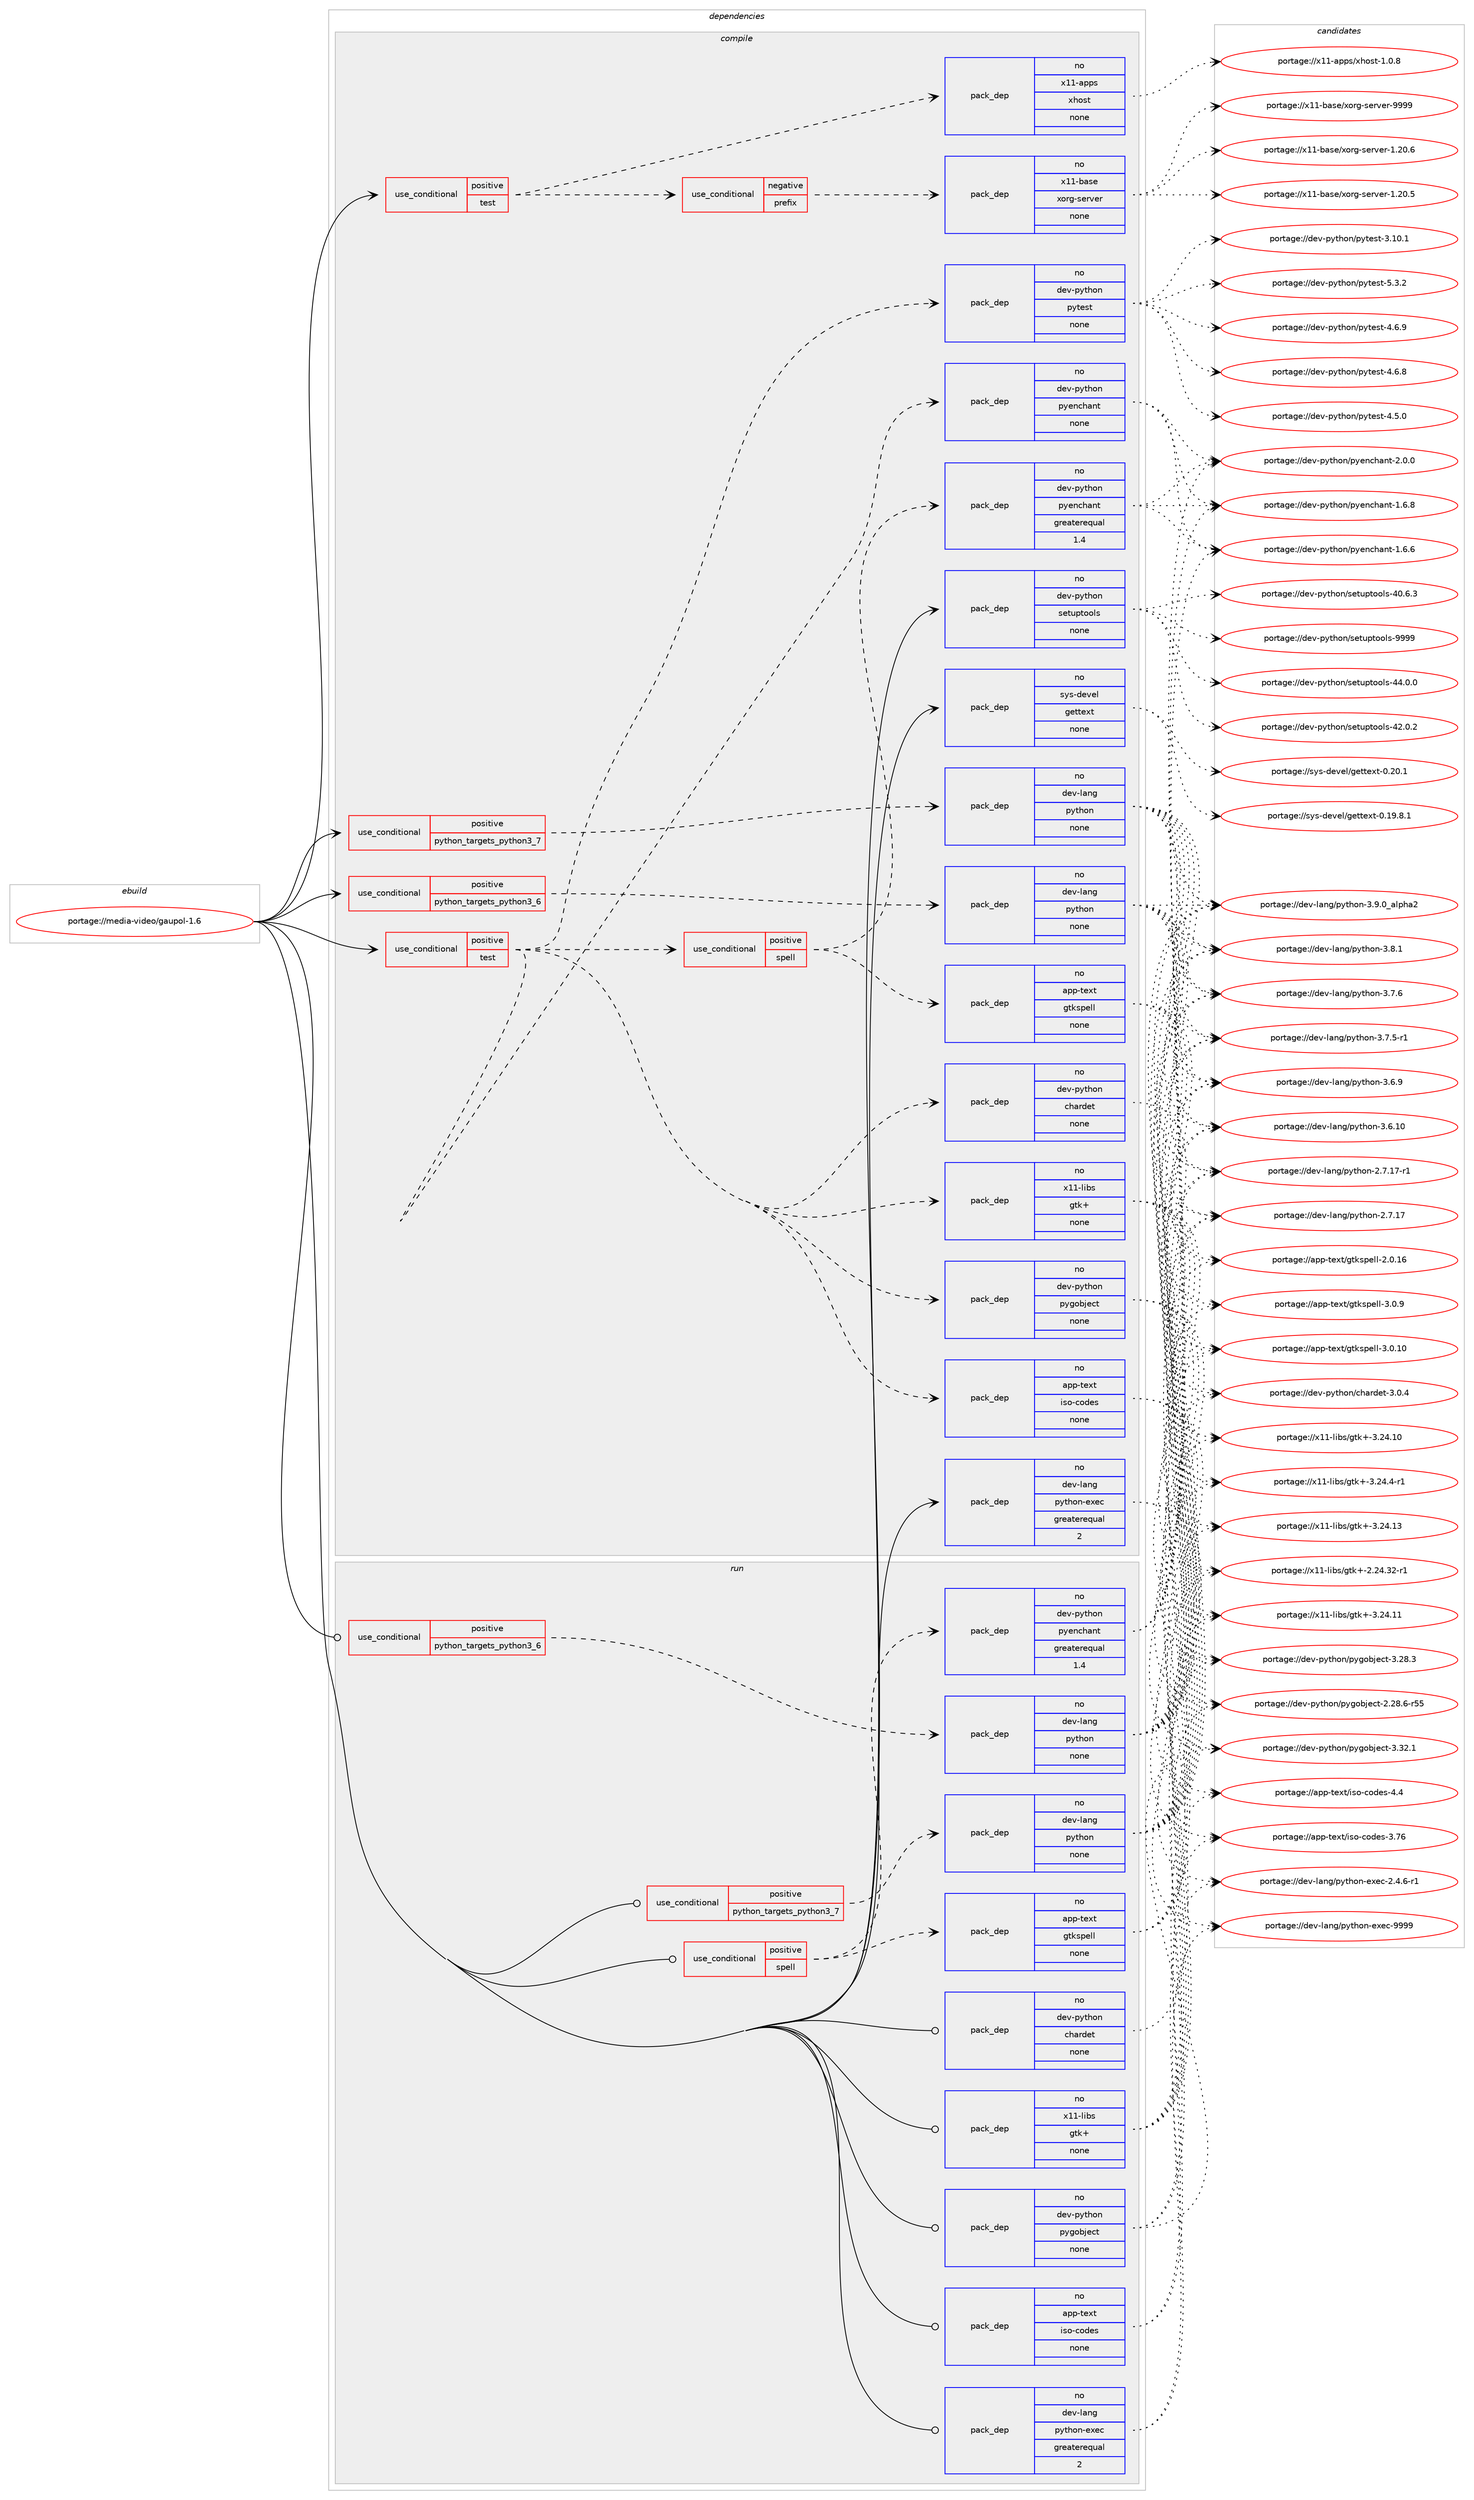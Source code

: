 digraph prolog {

# *************
# Graph options
# *************

newrank=true;
concentrate=true;
compound=true;
graph [rankdir=LR,fontname=Helvetica,fontsize=10,ranksep=1.5];#, ranksep=2.5, nodesep=0.2];
edge  [arrowhead=vee];
node  [fontname=Helvetica,fontsize=10];

# **********
# The ebuild
# **********

subgraph cluster_leftcol {
color=gray;
label=<<i>ebuild</i>>;
id [label="portage://media-video/gaupol-1.6", color=red, width=4, href="../media-video/gaupol-1.6.svg"];
}

# ****************
# The dependencies
# ****************

subgraph cluster_midcol {
color=gray;
label=<<i>dependencies</i>>;
subgraph cluster_compile {
fillcolor="#eeeeee";
style=filled;
label=<<i>compile</i>>;
subgraph cond39677 {
dependency178803 [label=<<TABLE BORDER="0" CELLBORDER="1" CELLSPACING="0" CELLPADDING="4"><TR><TD ROWSPAN="3" CELLPADDING="10">use_conditional</TD></TR><TR><TD>positive</TD></TR><TR><TD>python_targets_python3_6</TD></TR></TABLE>>, shape=none, color=red];
subgraph pack136300 {
dependency178804 [label=<<TABLE BORDER="0" CELLBORDER="1" CELLSPACING="0" CELLPADDING="4" WIDTH="220"><TR><TD ROWSPAN="6" CELLPADDING="30">pack_dep</TD></TR><TR><TD WIDTH="110">no</TD></TR><TR><TD>dev-lang</TD></TR><TR><TD>python</TD></TR><TR><TD>none</TD></TR><TR><TD></TD></TR></TABLE>>, shape=none, color=blue];
}
dependency178803:e -> dependency178804:w [weight=20,style="dashed",arrowhead="vee"];
}
id:e -> dependency178803:w [weight=20,style="solid",arrowhead="vee"];
subgraph cond39678 {
dependency178805 [label=<<TABLE BORDER="0" CELLBORDER="1" CELLSPACING="0" CELLPADDING="4"><TR><TD ROWSPAN="3" CELLPADDING="10">use_conditional</TD></TR><TR><TD>positive</TD></TR><TR><TD>python_targets_python3_7</TD></TR></TABLE>>, shape=none, color=red];
subgraph pack136301 {
dependency178806 [label=<<TABLE BORDER="0" CELLBORDER="1" CELLSPACING="0" CELLPADDING="4" WIDTH="220"><TR><TD ROWSPAN="6" CELLPADDING="30">pack_dep</TD></TR><TR><TD WIDTH="110">no</TD></TR><TR><TD>dev-lang</TD></TR><TR><TD>python</TD></TR><TR><TD>none</TD></TR><TR><TD></TD></TR></TABLE>>, shape=none, color=blue];
}
dependency178805:e -> dependency178806:w [weight=20,style="dashed",arrowhead="vee"];
}
id:e -> dependency178805:w [weight=20,style="solid",arrowhead="vee"];
subgraph cond39679 {
dependency178807 [label=<<TABLE BORDER="0" CELLBORDER="1" CELLSPACING="0" CELLPADDING="4"><TR><TD ROWSPAN="3" CELLPADDING="10">use_conditional</TD></TR><TR><TD>positive</TD></TR><TR><TD>test</TD></TR></TABLE>>, shape=none, color=red];
subgraph cond39680 {
dependency178808 [label=<<TABLE BORDER="0" CELLBORDER="1" CELLSPACING="0" CELLPADDING="4"><TR><TD ROWSPAN="3" CELLPADDING="10">use_conditional</TD></TR><TR><TD>negative</TD></TR><TR><TD>prefix</TD></TR></TABLE>>, shape=none, color=red];
subgraph pack136302 {
dependency178809 [label=<<TABLE BORDER="0" CELLBORDER="1" CELLSPACING="0" CELLPADDING="4" WIDTH="220"><TR><TD ROWSPAN="6" CELLPADDING="30">pack_dep</TD></TR><TR><TD WIDTH="110">no</TD></TR><TR><TD>x11-base</TD></TR><TR><TD>xorg-server</TD></TR><TR><TD>none</TD></TR><TR><TD></TD></TR></TABLE>>, shape=none, color=blue];
}
dependency178808:e -> dependency178809:w [weight=20,style="dashed",arrowhead="vee"];
}
dependency178807:e -> dependency178808:w [weight=20,style="dashed",arrowhead="vee"];
subgraph pack136303 {
dependency178810 [label=<<TABLE BORDER="0" CELLBORDER="1" CELLSPACING="0" CELLPADDING="4" WIDTH="220"><TR><TD ROWSPAN="6" CELLPADDING="30">pack_dep</TD></TR><TR><TD WIDTH="110">no</TD></TR><TR><TD>x11-apps</TD></TR><TR><TD>xhost</TD></TR><TR><TD>none</TD></TR><TR><TD></TD></TR></TABLE>>, shape=none, color=blue];
}
dependency178807:e -> dependency178810:w [weight=20,style="dashed",arrowhead="vee"];
}
id:e -> dependency178807:w [weight=20,style="solid",arrowhead="vee"];
subgraph cond39681 {
dependency178811 [label=<<TABLE BORDER="0" CELLBORDER="1" CELLSPACING="0" CELLPADDING="4"><TR><TD ROWSPAN="3" CELLPADDING="10">use_conditional</TD></TR><TR><TD>positive</TD></TR><TR><TD>test</TD></TR></TABLE>>, shape=none, color=red];
subgraph pack136304 {
dependency178812 [label=<<TABLE BORDER="0" CELLBORDER="1" CELLSPACING="0" CELLPADDING="4" WIDTH="220"><TR><TD ROWSPAN="6" CELLPADDING="30">pack_dep</TD></TR><TR><TD WIDTH="110">no</TD></TR><TR><TD>app-text</TD></TR><TR><TD>iso-codes</TD></TR><TR><TD>none</TD></TR><TR><TD></TD></TR></TABLE>>, shape=none, color=blue];
}
dependency178811:e -> dependency178812:w [weight=20,style="dashed",arrowhead="vee"];
subgraph pack136305 {
dependency178813 [label=<<TABLE BORDER="0" CELLBORDER="1" CELLSPACING="0" CELLPADDING="4" WIDTH="220"><TR><TD ROWSPAN="6" CELLPADDING="30">pack_dep</TD></TR><TR><TD WIDTH="110">no</TD></TR><TR><TD>dev-python</TD></TR><TR><TD>chardet</TD></TR><TR><TD>none</TD></TR><TR><TD></TD></TR></TABLE>>, shape=none, color=blue];
}
dependency178811:e -> dependency178813:w [weight=20,style="dashed",arrowhead="vee"];
subgraph pack136306 {
dependency178814 [label=<<TABLE BORDER="0" CELLBORDER="1" CELLSPACING="0" CELLPADDING="4" WIDTH="220"><TR><TD ROWSPAN="6" CELLPADDING="30">pack_dep</TD></TR><TR><TD WIDTH="110">no</TD></TR><TR><TD>dev-python</TD></TR><TR><TD>pygobject</TD></TR><TR><TD>none</TD></TR><TR><TD></TD></TR></TABLE>>, shape=none, color=blue];
}
dependency178811:e -> dependency178814:w [weight=20,style="dashed",arrowhead="vee"];
subgraph pack136307 {
dependency178815 [label=<<TABLE BORDER="0" CELLBORDER="1" CELLSPACING="0" CELLPADDING="4" WIDTH="220"><TR><TD ROWSPAN="6" CELLPADDING="30">pack_dep</TD></TR><TR><TD WIDTH="110">no</TD></TR><TR><TD>x11-libs</TD></TR><TR><TD>gtk+</TD></TR><TR><TD>none</TD></TR><TR><TD></TD></TR></TABLE>>, shape=none, color=blue];
}
dependency178811:e -> dependency178815:w [weight=20,style="dashed",arrowhead="vee"];
subgraph cond39682 {
dependency178816 [label=<<TABLE BORDER="0" CELLBORDER="1" CELLSPACING="0" CELLPADDING="4"><TR><TD ROWSPAN="3" CELLPADDING="10">use_conditional</TD></TR><TR><TD>positive</TD></TR><TR><TD>spell</TD></TR></TABLE>>, shape=none, color=red];
subgraph pack136308 {
dependency178817 [label=<<TABLE BORDER="0" CELLBORDER="1" CELLSPACING="0" CELLPADDING="4" WIDTH="220"><TR><TD ROWSPAN="6" CELLPADDING="30">pack_dep</TD></TR><TR><TD WIDTH="110">no</TD></TR><TR><TD>app-text</TD></TR><TR><TD>gtkspell</TD></TR><TR><TD>none</TD></TR><TR><TD></TD></TR></TABLE>>, shape=none, color=blue];
}
dependency178816:e -> dependency178817:w [weight=20,style="dashed",arrowhead="vee"];
subgraph pack136309 {
dependency178818 [label=<<TABLE BORDER="0" CELLBORDER="1" CELLSPACING="0" CELLPADDING="4" WIDTH="220"><TR><TD ROWSPAN="6" CELLPADDING="30">pack_dep</TD></TR><TR><TD WIDTH="110">no</TD></TR><TR><TD>dev-python</TD></TR><TR><TD>pyenchant</TD></TR><TR><TD>greaterequal</TD></TR><TR><TD>1.4</TD></TR></TABLE>>, shape=none, color=blue];
}
dependency178816:e -> dependency178818:w [weight=20,style="dashed",arrowhead="vee"];
}
dependency178811:e -> dependency178816:w [weight=20,style="dashed",arrowhead="vee"];
subgraph pack136310 {
dependency178819 [label=<<TABLE BORDER="0" CELLBORDER="1" CELLSPACING="0" CELLPADDING="4" WIDTH="220"><TR><TD ROWSPAN="6" CELLPADDING="30">pack_dep</TD></TR><TR><TD WIDTH="110">no</TD></TR><TR><TD>dev-python</TD></TR><TR><TD>pyenchant</TD></TR><TR><TD>none</TD></TR><TR><TD></TD></TR></TABLE>>, shape=none, color=blue];
}
dependency178811:e -> dependency178819:w [weight=20,style="dashed",arrowhead="vee"];
subgraph pack136311 {
dependency178820 [label=<<TABLE BORDER="0" CELLBORDER="1" CELLSPACING="0" CELLPADDING="4" WIDTH="220"><TR><TD ROWSPAN="6" CELLPADDING="30">pack_dep</TD></TR><TR><TD WIDTH="110">no</TD></TR><TR><TD>dev-python</TD></TR><TR><TD>pytest</TD></TR><TR><TD>none</TD></TR><TR><TD></TD></TR></TABLE>>, shape=none, color=blue];
}
dependency178811:e -> dependency178820:w [weight=20,style="dashed",arrowhead="vee"];
}
id:e -> dependency178811:w [weight=20,style="solid",arrowhead="vee"];
subgraph pack136312 {
dependency178821 [label=<<TABLE BORDER="0" CELLBORDER="1" CELLSPACING="0" CELLPADDING="4" WIDTH="220"><TR><TD ROWSPAN="6" CELLPADDING="30">pack_dep</TD></TR><TR><TD WIDTH="110">no</TD></TR><TR><TD>dev-lang</TD></TR><TR><TD>python-exec</TD></TR><TR><TD>greaterequal</TD></TR><TR><TD>2</TD></TR></TABLE>>, shape=none, color=blue];
}
id:e -> dependency178821:w [weight=20,style="solid",arrowhead="vee"];
subgraph pack136313 {
dependency178822 [label=<<TABLE BORDER="0" CELLBORDER="1" CELLSPACING="0" CELLPADDING="4" WIDTH="220"><TR><TD ROWSPAN="6" CELLPADDING="30">pack_dep</TD></TR><TR><TD WIDTH="110">no</TD></TR><TR><TD>dev-python</TD></TR><TR><TD>setuptools</TD></TR><TR><TD>none</TD></TR><TR><TD></TD></TR></TABLE>>, shape=none, color=blue];
}
id:e -> dependency178822:w [weight=20,style="solid",arrowhead="vee"];
subgraph pack136314 {
dependency178823 [label=<<TABLE BORDER="0" CELLBORDER="1" CELLSPACING="0" CELLPADDING="4" WIDTH="220"><TR><TD ROWSPAN="6" CELLPADDING="30">pack_dep</TD></TR><TR><TD WIDTH="110">no</TD></TR><TR><TD>sys-devel</TD></TR><TR><TD>gettext</TD></TR><TR><TD>none</TD></TR><TR><TD></TD></TR></TABLE>>, shape=none, color=blue];
}
id:e -> dependency178823:w [weight=20,style="solid",arrowhead="vee"];
}
subgraph cluster_compileandrun {
fillcolor="#eeeeee";
style=filled;
label=<<i>compile and run</i>>;
}
subgraph cluster_run {
fillcolor="#eeeeee";
style=filled;
label=<<i>run</i>>;
subgraph cond39683 {
dependency178824 [label=<<TABLE BORDER="0" CELLBORDER="1" CELLSPACING="0" CELLPADDING="4"><TR><TD ROWSPAN="3" CELLPADDING="10">use_conditional</TD></TR><TR><TD>positive</TD></TR><TR><TD>python_targets_python3_6</TD></TR></TABLE>>, shape=none, color=red];
subgraph pack136315 {
dependency178825 [label=<<TABLE BORDER="0" CELLBORDER="1" CELLSPACING="0" CELLPADDING="4" WIDTH="220"><TR><TD ROWSPAN="6" CELLPADDING="30">pack_dep</TD></TR><TR><TD WIDTH="110">no</TD></TR><TR><TD>dev-lang</TD></TR><TR><TD>python</TD></TR><TR><TD>none</TD></TR><TR><TD></TD></TR></TABLE>>, shape=none, color=blue];
}
dependency178824:e -> dependency178825:w [weight=20,style="dashed",arrowhead="vee"];
}
id:e -> dependency178824:w [weight=20,style="solid",arrowhead="odot"];
subgraph cond39684 {
dependency178826 [label=<<TABLE BORDER="0" CELLBORDER="1" CELLSPACING="0" CELLPADDING="4"><TR><TD ROWSPAN="3" CELLPADDING="10">use_conditional</TD></TR><TR><TD>positive</TD></TR><TR><TD>python_targets_python3_7</TD></TR></TABLE>>, shape=none, color=red];
subgraph pack136316 {
dependency178827 [label=<<TABLE BORDER="0" CELLBORDER="1" CELLSPACING="0" CELLPADDING="4" WIDTH="220"><TR><TD ROWSPAN="6" CELLPADDING="30">pack_dep</TD></TR><TR><TD WIDTH="110">no</TD></TR><TR><TD>dev-lang</TD></TR><TR><TD>python</TD></TR><TR><TD>none</TD></TR><TR><TD></TD></TR></TABLE>>, shape=none, color=blue];
}
dependency178826:e -> dependency178827:w [weight=20,style="dashed",arrowhead="vee"];
}
id:e -> dependency178826:w [weight=20,style="solid",arrowhead="odot"];
subgraph cond39685 {
dependency178828 [label=<<TABLE BORDER="0" CELLBORDER="1" CELLSPACING="0" CELLPADDING="4"><TR><TD ROWSPAN="3" CELLPADDING="10">use_conditional</TD></TR><TR><TD>positive</TD></TR><TR><TD>spell</TD></TR></TABLE>>, shape=none, color=red];
subgraph pack136317 {
dependency178829 [label=<<TABLE BORDER="0" CELLBORDER="1" CELLSPACING="0" CELLPADDING="4" WIDTH="220"><TR><TD ROWSPAN="6" CELLPADDING="30">pack_dep</TD></TR><TR><TD WIDTH="110">no</TD></TR><TR><TD>app-text</TD></TR><TR><TD>gtkspell</TD></TR><TR><TD>none</TD></TR><TR><TD></TD></TR></TABLE>>, shape=none, color=blue];
}
dependency178828:e -> dependency178829:w [weight=20,style="dashed",arrowhead="vee"];
subgraph pack136318 {
dependency178830 [label=<<TABLE BORDER="0" CELLBORDER="1" CELLSPACING="0" CELLPADDING="4" WIDTH="220"><TR><TD ROWSPAN="6" CELLPADDING="30">pack_dep</TD></TR><TR><TD WIDTH="110">no</TD></TR><TR><TD>dev-python</TD></TR><TR><TD>pyenchant</TD></TR><TR><TD>greaterequal</TD></TR><TR><TD>1.4</TD></TR></TABLE>>, shape=none, color=blue];
}
dependency178828:e -> dependency178830:w [weight=20,style="dashed",arrowhead="vee"];
}
id:e -> dependency178828:w [weight=20,style="solid",arrowhead="odot"];
subgraph pack136319 {
dependency178831 [label=<<TABLE BORDER="0" CELLBORDER="1" CELLSPACING="0" CELLPADDING="4" WIDTH="220"><TR><TD ROWSPAN="6" CELLPADDING="30">pack_dep</TD></TR><TR><TD WIDTH="110">no</TD></TR><TR><TD>app-text</TD></TR><TR><TD>iso-codes</TD></TR><TR><TD>none</TD></TR><TR><TD></TD></TR></TABLE>>, shape=none, color=blue];
}
id:e -> dependency178831:w [weight=20,style="solid",arrowhead="odot"];
subgraph pack136320 {
dependency178832 [label=<<TABLE BORDER="0" CELLBORDER="1" CELLSPACING="0" CELLPADDING="4" WIDTH="220"><TR><TD ROWSPAN="6" CELLPADDING="30">pack_dep</TD></TR><TR><TD WIDTH="110">no</TD></TR><TR><TD>dev-lang</TD></TR><TR><TD>python-exec</TD></TR><TR><TD>greaterequal</TD></TR><TR><TD>2</TD></TR></TABLE>>, shape=none, color=blue];
}
id:e -> dependency178832:w [weight=20,style="solid",arrowhead="odot"];
subgraph pack136321 {
dependency178833 [label=<<TABLE BORDER="0" CELLBORDER="1" CELLSPACING="0" CELLPADDING="4" WIDTH="220"><TR><TD ROWSPAN="6" CELLPADDING="30">pack_dep</TD></TR><TR><TD WIDTH="110">no</TD></TR><TR><TD>dev-python</TD></TR><TR><TD>chardet</TD></TR><TR><TD>none</TD></TR><TR><TD></TD></TR></TABLE>>, shape=none, color=blue];
}
id:e -> dependency178833:w [weight=20,style="solid",arrowhead="odot"];
subgraph pack136322 {
dependency178834 [label=<<TABLE BORDER="0" CELLBORDER="1" CELLSPACING="0" CELLPADDING="4" WIDTH="220"><TR><TD ROWSPAN="6" CELLPADDING="30">pack_dep</TD></TR><TR><TD WIDTH="110">no</TD></TR><TR><TD>dev-python</TD></TR><TR><TD>pygobject</TD></TR><TR><TD>none</TD></TR><TR><TD></TD></TR></TABLE>>, shape=none, color=blue];
}
id:e -> dependency178834:w [weight=20,style="solid",arrowhead="odot"];
subgraph pack136323 {
dependency178835 [label=<<TABLE BORDER="0" CELLBORDER="1" CELLSPACING="0" CELLPADDING="4" WIDTH="220"><TR><TD ROWSPAN="6" CELLPADDING="30">pack_dep</TD></TR><TR><TD WIDTH="110">no</TD></TR><TR><TD>x11-libs</TD></TR><TR><TD>gtk+</TD></TR><TR><TD>none</TD></TR><TR><TD></TD></TR></TABLE>>, shape=none, color=blue];
}
id:e -> dependency178835:w [weight=20,style="solid",arrowhead="odot"];
}
}

# **************
# The candidates
# **************

subgraph cluster_choices {
rank=same;
color=gray;
label=<<i>candidates</i>>;

subgraph choice136300 {
color=black;
nodesep=1;
choice10010111845108971101034711212111610411111045514657464895971081121049750 [label="portage://dev-lang/python-3.9.0_alpha2", color=red, width=4,href="../dev-lang/python-3.9.0_alpha2.svg"];
choice100101118451089711010347112121116104111110455146564649 [label="portage://dev-lang/python-3.8.1", color=red, width=4,href="../dev-lang/python-3.8.1.svg"];
choice100101118451089711010347112121116104111110455146554654 [label="portage://dev-lang/python-3.7.6", color=red, width=4,href="../dev-lang/python-3.7.6.svg"];
choice1001011184510897110103471121211161041111104551465546534511449 [label="portage://dev-lang/python-3.7.5-r1", color=red, width=4,href="../dev-lang/python-3.7.5-r1.svg"];
choice100101118451089711010347112121116104111110455146544657 [label="portage://dev-lang/python-3.6.9", color=red, width=4,href="../dev-lang/python-3.6.9.svg"];
choice10010111845108971101034711212111610411111045514654464948 [label="portage://dev-lang/python-3.6.10", color=red, width=4,href="../dev-lang/python-3.6.10.svg"];
choice100101118451089711010347112121116104111110455046554649554511449 [label="portage://dev-lang/python-2.7.17-r1", color=red, width=4,href="../dev-lang/python-2.7.17-r1.svg"];
choice10010111845108971101034711212111610411111045504655464955 [label="portage://dev-lang/python-2.7.17", color=red, width=4,href="../dev-lang/python-2.7.17.svg"];
dependency178804:e -> choice10010111845108971101034711212111610411111045514657464895971081121049750:w [style=dotted,weight="100"];
dependency178804:e -> choice100101118451089711010347112121116104111110455146564649:w [style=dotted,weight="100"];
dependency178804:e -> choice100101118451089711010347112121116104111110455146554654:w [style=dotted,weight="100"];
dependency178804:e -> choice1001011184510897110103471121211161041111104551465546534511449:w [style=dotted,weight="100"];
dependency178804:e -> choice100101118451089711010347112121116104111110455146544657:w [style=dotted,weight="100"];
dependency178804:e -> choice10010111845108971101034711212111610411111045514654464948:w [style=dotted,weight="100"];
dependency178804:e -> choice100101118451089711010347112121116104111110455046554649554511449:w [style=dotted,weight="100"];
dependency178804:e -> choice10010111845108971101034711212111610411111045504655464955:w [style=dotted,weight="100"];
}
subgraph choice136301 {
color=black;
nodesep=1;
choice10010111845108971101034711212111610411111045514657464895971081121049750 [label="portage://dev-lang/python-3.9.0_alpha2", color=red, width=4,href="../dev-lang/python-3.9.0_alpha2.svg"];
choice100101118451089711010347112121116104111110455146564649 [label="portage://dev-lang/python-3.8.1", color=red, width=4,href="../dev-lang/python-3.8.1.svg"];
choice100101118451089711010347112121116104111110455146554654 [label="portage://dev-lang/python-3.7.6", color=red, width=4,href="../dev-lang/python-3.7.6.svg"];
choice1001011184510897110103471121211161041111104551465546534511449 [label="portage://dev-lang/python-3.7.5-r1", color=red, width=4,href="../dev-lang/python-3.7.5-r1.svg"];
choice100101118451089711010347112121116104111110455146544657 [label="portage://dev-lang/python-3.6.9", color=red, width=4,href="../dev-lang/python-3.6.9.svg"];
choice10010111845108971101034711212111610411111045514654464948 [label="portage://dev-lang/python-3.6.10", color=red, width=4,href="../dev-lang/python-3.6.10.svg"];
choice100101118451089711010347112121116104111110455046554649554511449 [label="portage://dev-lang/python-2.7.17-r1", color=red, width=4,href="../dev-lang/python-2.7.17-r1.svg"];
choice10010111845108971101034711212111610411111045504655464955 [label="portage://dev-lang/python-2.7.17", color=red, width=4,href="../dev-lang/python-2.7.17.svg"];
dependency178806:e -> choice10010111845108971101034711212111610411111045514657464895971081121049750:w [style=dotted,weight="100"];
dependency178806:e -> choice100101118451089711010347112121116104111110455146564649:w [style=dotted,weight="100"];
dependency178806:e -> choice100101118451089711010347112121116104111110455146554654:w [style=dotted,weight="100"];
dependency178806:e -> choice1001011184510897110103471121211161041111104551465546534511449:w [style=dotted,weight="100"];
dependency178806:e -> choice100101118451089711010347112121116104111110455146544657:w [style=dotted,weight="100"];
dependency178806:e -> choice10010111845108971101034711212111610411111045514654464948:w [style=dotted,weight="100"];
dependency178806:e -> choice100101118451089711010347112121116104111110455046554649554511449:w [style=dotted,weight="100"];
dependency178806:e -> choice10010111845108971101034711212111610411111045504655464955:w [style=dotted,weight="100"];
}
subgraph choice136302 {
color=black;
nodesep=1;
choice120494945989711510147120111114103451151011141181011144557575757 [label="portage://x11-base/xorg-server-9999", color=red, width=4,href="../x11-base/xorg-server-9999.svg"];
choice1204949459897115101471201111141034511510111411810111445494650484654 [label="portage://x11-base/xorg-server-1.20.6", color=red, width=4,href="../x11-base/xorg-server-1.20.6.svg"];
choice1204949459897115101471201111141034511510111411810111445494650484653 [label="portage://x11-base/xorg-server-1.20.5", color=red, width=4,href="../x11-base/xorg-server-1.20.5.svg"];
dependency178809:e -> choice120494945989711510147120111114103451151011141181011144557575757:w [style=dotted,weight="100"];
dependency178809:e -> choice1204949459897115101471201111141034511510111411810111445494650484654:w [style=dotted,weight="100"];
dependency178809:e -> choice1204949459897115101471201111141034511510111411810111445494650484653:w [style=dotted,weight="100"];
}
subgraph choice136303 {
color=black;
nodesep=1;
choice1204949459711211211547120104111115116454946484656 [label="portage://x11-apps/xhost-1.0.8", color=red, width=4,href="../x11-apps/xhost-1.0.8.svg"];
dependency178810:e -> choice1204949459711211211547120104111115116454946484656:w [style=dotted,weight="100"];
}
subgraph choice136304 {
color=black;
nodesep=1;
choice971121124511610112011647105115111459911110010111545524652 [label="portage://app-text/iso-codes-4.4", color=red, width=4,href="../app-text/iso-codes-4.4.svg"];
choice97112112451161011201164710511511145991111001011154551465554 [label="portage://app-text/iso-codes-3.76", color=red, width=4,href="../app-text/iso-codes-3.76.svg"];
dependency178812:e -> choice971121124511610112011647105115111459911110010111545524652:w [style=dotted,weight="100"];
dependency178812:e -> choice97112112451161011201164710511511145991111001011154551465554:w [style=dotted,weight="100"];
}
subgraph choice136305 {
color=black;
nodesep=1;
choice10010111845112121116104111110479910497114100101116455146484652 [label="portage://dev-python/chardet-3.0.4", color=red, width=4,href="../dev-python/chardet-3.0.4.svg"];
dependency178813:e -> choice10010111845112121116104111110479910497114100101116455146484652:w [style=dotted,weight="100"];
}
subgraph choice136306 {
color=black;
nodesep=1;
choice1001011184511212111610411111047112121103111981061019911645514651504649 [label="portage://dev-python/pygobject-3.32.1", color=red, width=4,href="../dev-python/pygobject-3.32.1.svg"];
choice1001011184511212111610411111047112121103111981061019911645514650564651 [label="portage://dev-python/pygobject-3.28.3", color=red, width=4,href="../dev-python/pygobject-3.28.3.svg"];
choice1001011184511212111610411111047112121103111981061019911645504650564654451145353 [label="portage://dev-python/pygobject-2.28.6-r55", color=red, width=4,href="../dev-python/pygobject-2.28.6-r55.svg"];
dependency178814:e -> choice1001011184511212111610411111047112121103111981061019911645514651504649:w [style=dotted,weight="100"];
dependency178814:e -> choice1001011184511212111610411111047112121103111981061019911645514650564651:w [style=dotted,weight="100"];
dependency178814:e -> choice1001011184511212111610411111047112121103111981061019911645504650564654451145353:w [style=dotted,weight="100"];
}
subgraph choice136307 {
color=black;
nodesep=1;
choice120494945108105981154710311610743455146505246524511449 [label="portage://x11-libs/gtk+-3.24.4-r1", color=red, width=4,href="../x11-libs/gtk+-3.24.4-r1.svg"];
choice1204949451081059811547103116107434551465052464951 [label="portage://x11-libs/gtk+-3.24.13", color=red, width=4,href="../x11-libs/gtk+-3.24.13.svg"];
choice1204949451081059811547103116107434551465052464949 [label="portage://x11-libs/gtk+-3.24.11", color=red, width=4,href="../x11-libs/gtk+-3.24.11.svg"];
choice1204949451081059811547103116107434551465052464948 [label="portage://x11-libs/gtk+-3.24.10", color=red, width=4,href="../x11-libs/gtk+-3.24.10.svg"];
choice12049494510810598115471031161074345504650524651504511449 [label="portage://x11-libs/gtk+-2.24.32-r1", color=red, width=4,href="../x11-libs/gtk+-2.24.32-r1.svg"];
dependency178815:e -> choice120494945108105981154710311610743455146505246524511449:w [style=dotted,weight="100"];
dependency178815:e -> choice1204949451081059811547103116107434551465052464951:w [style=dotted,weight="100"];
dependency178815:e -> choice1204949451081059811547103116107434551465052464949:w [style=dotted,weight="100"];
dependency178815:e -> choice1204949451081059811547103116107434551465052464948:w [style=dotted,weight="100"];
dependency178815:e -> choice12049494510810598115471031161074345504650524651504511449:w [style=dotted,weight="100"];
}
subgraph choice136308 {
color=black;
nodesep=1;
choice971121124511610112011647103116107115112101108108455146484657 [label="portage://app-text/gtkspell-3.0.9", color=red, width=4,href="../app-text/gtkspell-3.0.9.svg"];
choice97112112451161011201164710311610711511210110810845514648464948 [label="portage://app-text/gtkspell-3.0.10", color=red, width=4,href="../app-text/gtkspell-3.0.10.svg"];
choice97112112451161011201164710311610711511210110810845504648464954 [label="portage://app-text/gtkspell-2.0.16", color=red, width=4,href="../app-text/gtkspell-2.0.16.svg"];
dependency178817:e -> choice971121124511610112011647103116107115112101108108455146484657:w [style=dotted,weight="100"];
dependency178817:e -> choice97112112451161011201164710311610711511210110810845514648464948:w [style=dotted,weight="100"];
dependency178817:e -> choice97112112451161011201164710311610711511210110810845504648464954:w [style=dotted,weight="100"];
}
subgraph choice136309 {
color=black;
nodesep=1;
choice10010111845112121116104111110471121211011109910497110116455046484648 [label="portage://dev-python/pyenchant-2.0.0", color=red, width=4,href="../dev-python/pyenchant-2.0.0.svg"];
choice10010111845112121116104111110471121211011109910497110116454946544656 [label="portage://dev-python/pyenchant-1.6.8", color=red, width=4,href="../dev-python/pyenchant-1.6.8.svg"];
choice10010111845112121116104111110471121211011109910497110116454946544654 [label="portage://dev-python/pyenchant-1.6.6", color=red, width=4,href="../dev-python/pyenchant-1.6.6.svg"];
dependency178818:e -> choice10010111845112121116104111110471121211011109910497110116455046484648:w [style=dotted,weight="100"];
dependency178818:e -> choice10010111845112121116104111110471121211011109910497110116454946544656:w [style=dotted,weight="100"];
dependency178818:e -> choice10010111845112121116104111110471121211011109910497110116454946544654:w [style=dotted,weight="100"];
}
subgraph choice136310 {
color=black;
nodesep=1;
choice10010111845112121116104111110471121211011109910497110116455046484648 [label="portage://dev-python/pyenchant-2.0.0", color=red, width=4,href="../dev-python/pyenchant-2.0.0.svg"];
choice10010111845112121116104111110471121211011109910497110116454946544656 [label="portage://dev-python/pyenchant-1.6.8", color=red, width=4,href="../dev-python/pyenchant-1.6.8.svg"];
choice10010111845112121116104111110471121211011109910497110116454946544654 [label="portage://dev-python/pyenchant-1.6.6", color=red, width=4,href="../dev-python/pyenchant-1.6.6.svg"];
dependency178819:e -> choice10010111845112121116104111110471121211011109910497110116455046484648:w [style=dotted,weight="100"];
dependency178819:e -> choice10010111845112121116104111110471121211011109910497110116454946544656:w [style=dotted,weight="100"];
dependency178819:e -> choice10010111845112121116104111110471121211011109910497110116454946544654:w [style=dotted,weight="100"];
}
subgraph choice136311 {
color=black;
nodesep=1;
choice1001011184511212111610411111047112121116101115116455346514650 [label="portage://dev-python/pytest-5.3.2", color=red, width=4,href="../dev-python/pytest-5.3.2.svg"];
choice1001011184511212111610411111047112121116101115116455246544657 [label="portage://dev-python/pytest-4.6.9", color=red, width=4,href="../dev-python/pytest-4.6.9.svg"];
choice1001011184511212111610411111047112121116101115116455246544656 [label="portage://dev-python/pytest-4.6.8", color=red, width=4,href="../dev-python/pytest-4.6.8.svg"];
choice1001011184511212111610411111047112121116101115116455246534648 [label="portage://dev-python/pytest-4.5.0", color=red, width=4,href="../dev-python/pytest-4.5.0.svg"];
choice100101118451121211161041111104711212111610111511645514649484649 [label="portage://dev-python/pytest-3.10.1", color=red, width=4,href="../dev-python/pytest-3.10.1.svg"];
dependency178820:e -> choice1001011184511212111610411111047112121116101115116455346514650:w [style=dotted,weight="100"];
dependency178820:e -> choice1001011184511212111610411111047112121116101115116455246544657:w [style=dotted,weight="100"];
dependency178820:e -> choice1001011184511212111610411111047112121116101115116455246544656:w [style=dotted,weight="100"];
dependency178820:e -> choice1001011184511212111610411111047112121116101115116455246534648:w [style=dotted,weight="100"];
dependency178820:e -> choice100101118451121211161041111104711212111610111511645514649484649:w [style=dotted,weight="100"];
}
subgraph choice136312 {
color=black;
nodesep=1;
choice10010111845108971101034711212111610411111045101120101994557575757 [label="portage://dev-lang/python-exec-9999", color=red, width=4,href="../dev-lang/python-exec-9999.svg"];
choice10010111845108971101034711212111610411111045101120101994550465246544511449 [label="portage://dev-lang/python-exec-2.4.6-r1", color=red, width=4,href="../dev-lang/python-exec-2.4.6-r1.svg"];
dependency178821:e -> choice10010111845108971101034711212111610411111045101120101994557575757:w [style=dotted,weight="100"];
dependency178821:e -> choice10010111845108971101034711212111610411111045101120101994550465246544511449:w [style=dotted,weight="100"];
}
subgraph choice136313 {
color=black;
nodesep=1;
choice10010111845112121116104111110471151011161171121161111111081154557575757 [label="portage://dev-python/setuptools-9999", color=red, width=4,href="../dev-python/setuptools-9999.svg"];
choice100101118451121211161041111104711510111611711211611111110811545525246484648 [label="portage://dev-python/setuptools-44.0.0", color=red, width=4,href="../dev-python/setuptools-44.0.0.svg"];
choice100101118451121211161041111104711510111611711211611111110811545525046484650 [label="portage://dev-python/setuptools-42.0.2", color=red, width=4,href="../dev-python/setuptools-42.0.2.svg"];
choice100101118451121211161041111104711510111611711211611111110811545524846544651 [label="portage://dev-python/setuptools-40.6.3", color=red, width=4,href="../dev-python/setuptools-40.6.3.svg"];
dependency178822:e -> choice10010111845112121116104111110471151011161171121161111111081154557575757:w [style=dotted,weight="100"];
dependency178822:e -> choice100101118451121211161041111104711510111611711211611111110811545525246484648:w [style=dotted,weight="100"];
dependency178822:e -> choice100101118451121211161041111104711510111611711211611111110811545525046484650:w [style=dotted,weight="100"];
dependency178822:e -> choice100101118451121211161041111104711510111611711211611111110811545524846544651:w [style=dotted,weight="100"];
}
subgraph choice136314 {
color=black;
nodesep=1;
choice115121115451001011181011084710310111611610112011645484650484649 [label="portage://sys-devel/gettext-0.20.1", color=red, width=4,href="../sys-devel/gettext-0.20.1.svg"];
choice1151211154510010111810110847103101116116101120116454846495746564649 [label="portage://sys-devel/gettext-0.19.8.1", color=red, width=4,href="../sys-devel/gettext-0.19.8.1.svg"];
dependency178823:e -> choice115121115451001011181011084710310111611610112011645484650484649:w [style=dotted,weight="100"];
dependency178823:e -> choice1151211154510010111810110847103101116116101120116454846495746564649:w [style=dotted,weight="100"];
}
subgraph choice136315 {
color=black;
nodesep=1;
choice10010111845108971101034711212111610411111045514657464895971081121049750 [label="portage://dev-lang/python-3.9.0_alpha2", color=red, width=4,href="../dev-lang/python-3.9.0_alpha2.svg"];
choice100101118451089711010347112121116104111110455146564649 [label="portage://dev-lang/python-3.8.1", color=red, width=4,href="../dev-lang/python-3.8.1.svg"];
choice100101118451089711010347112121116104111110455146554654 [label="portage://dev-lang/python-3.7.6", color=red, width=4,href="../dev-lang/python-3.7.6.svg"];
choice1001011184510897110103471121211161041111104551465546534511449 [label="portage://dev-lang/python-3.7.5-r1", color=red, width=4,href="../dev-lang/python-3.7.5-r1.svg"];
choice100101118451089711010347112121116104111110455146544657 [label="portage://dev-lang/python-3.6.9", color=red, width=4,href="../dev-lang/python-3.6.9.svg"];
choice10010111845108971101034711212111610411111045514654464948 [label="portage://dev-lang/python-3.6.10", color=red, width=4,href="../dev-lang/python-3.6.10.svg"];
choice100101118451089711010347112121116104111110455046554649554511449 [label="portage://dev-lang/python-2.7.17-r1", color=red, width=4,href="../dev-lang/python-2.7.17-r1.svg"];
choice10010111845108971101034711212111610411111045504655464955 [label="portage://dev-lang/python-2.7.17", color=red, width=4,href="../dev-lang/python-2.7.17.svg"];
dependency178825:e -> choice10010111845108971101034711212111610411111045514657464895971081121049750:w [style=dotted,weight="100"];
dependency178825:e -> choice100101118451089711010347112121116104111110455146564649:w [style=dotted,weight="100"];
dependency178825:e -> choice100101118451089711010347112121116104111110455146554654:w [style=dotted,weight="100"];
dependency178825:e -> choice1001011184510897110103471121211161041111104551465546534511449:w [style=dotted,weight="100"];
dependency178825:e -> choice100101118451089711010347112121116104111110455146544657:w [style=dotted,weight="100"];
dependency178825:e -> choice10010111845108971101034711212111610411111045514654464948:w [style=dotted,weight="100"];
dependency178825:e -> choice100101118451089711010347112121116104111110455046554649554511449:w [style=dotted,weight="100"];
dependency178825:e -> choice10010111845108971101034711212111610411111045504655464955:w [style=dotted,weight="100"];
}
subgraph choice136316 {
color=black;
nodesep=1;
choice10010111845108971101034711212111610411111045514657464895971081121049750 [label="portage://dev-lang/python-3.9.0_alpha2", color=red, width=4,href="../dev-lang/python-3.9.0_alpha2.svg"];
choice100101118451089711010347112121116104111110455146564649 [label="portage://dev-lang/python-3.8.1", color=red, width=4,href="../dev-lang/python-3.8.1.svg"];
choice100101118451089711010347112121116104111110455146554654 [label="portage://dev-lang/python-3.7.6", color=red, width=4,href="../dev-lang/python-3.7.6.svg"];
choice1001011184510897110103471121211161041111104551465546534511449 [label="portage://dev-lang/python-3.7.5-r1", color=red, width=4,href="../dev-lang/python-3.7.5-r1.svg"];
choice100101118451089711010347112121116104111110455146544657 [label="portage://dev-lang/python-3.6.9", color=red, width=4,href="../dev-lang/python-3.6.9.svg"];
choice10010111845108971101034711212111610411111045514654464948 [label="portage://dev-lang/python-3.6.10", color=red, width=4,href="../dev-lang/python-3.6.10.svg"];
choice100101118451089711010347112121116104111110455046554649554511449 [label="portage://dev-lang/python-2.7.17-r1", color=red, width=4,href="../dev-lang/python-2.7.17-r1.svg"];
choice10010111845108971101034711212111610411111045504655464955 [label="portage://dev-lang/python-2.7.17", color=red, width=4,href="../dev-lang/python-2.7.17.svg"];
dependency178827:e -> choice10010111845108971101034711212111610411111045514657464895971081121049750:w [style=dotted,weight="100"];
dependency178827:e -> choice100101118451089711010347112121116104111110455146564649:w [style=dotted,weight="100"];
dependency178827:e -> choice100101118451089711010347112121116104111110455146554654:w [style=dotted,weight="100"];
dependency178827:e -> choice1001011184510897110103471121211161041111104551465546534511449:w [style=dotted,weight="100"];
dependency178827:e -> choice100101118451089711010347112121116104111110455146544657:w [style=dotted,weight="100"];
dependency178827:e -> choice10010111845108971101034711212111610411111045514654464948:w [style=dotted,weight="100"];
dependency178827:e -> choice100101118451089711010347112121116104111110455046554649554511449:w [style=dotted,weight="100"];
dependency178827:e -> choice10010111845108971101034711212111610411111045504655464955:w [style=dotted,weight="100"];
}
subgraph choice136317 {
color=black;
nodesep=1;
choice971121124511610112011647103116107115112101108108455146484657 [label="portage://app-text/gtkspell-3.0.9", color=red, width=4,href="../app-text/gtkspell-3.0.9.svg"];
choice97112112451161011201164710311610711511210110810845514648464948 [label="portage://app-text/gtkspell-3.0.10", color=red, width=4,href="../app-text/gtkspell-3.0.10.svg"];
choice97112112451161011201164710311610711511210110810845504648464954 [label="portage://app-text/gtkspell-2.0.16", color=red, width=4,href="../app-text/gtkspell-2.0.16.svg"];
dependency178829:e -> choice971121124511610112011647103116107115112101108108455146484657:w [style=dotted,weight="100"];
dependency178829:e -> choice97112112451161011201164710311610711511210110810845514648464948:w [style=dotted,weight="100"];
dependency178829:e -> choice97112112451161011201164710311610711511210110810845504648464954:w [style=dotted,weight="100"];
}
subgraph choice136318 {
color=black;
nodesep=1;
choice10010111845112121116104111110471121211011109910497110116455046484648 [label="portage://dev-python/pyenchant-2.0.0", color=red, width=4,href="../dev-python/pyenchant-2.0.0.svg"];
choice10010111845112121116104111110471121211011109910497110116454946544656 [label="portage://dev-python/pyenchant-1.6.8", color=red, width=4,href="../dev-python/pyenchant-1.6.8.svg"];
choice10010111845112121116104111110471121211011109910497110116454946544654 [label="portage://dev-python/pyenchant-1.6.6", color=red, width=4,href="../dev-python/pyenchant-1.6.6.svg"];
dependency178830:e -> choice10010111845112121116104111110471121211011109910497110116455046484648:w [style=dotted,weight="100"];
dependency178830:e -> choice10010111845112121116104111110471121211011109910497110116454946544656:w [style=dotted,weight="100"];
dependency178830:e -> choice10010111845112121116104111110471121211011109910497110116454946544654:w [style=dotted,weight="100"];
}
subgraph choice136319 {
color=black;
nodesep=1;
choice971121124511610112011647105115111459911110010111545524652 [label="portage://app-text/iso-codes-4.4", color=red, width=4,href="../app-text/iso-codes-4.4.svg"];
choice97112112451161011201164710511511145991111001011154551465554 [label="portage://app-text/iso-codes-3.76", color=red, width=4,href="../app-text/iso-codes-3.76.svg"];
dependency178831:e -> choice971121124511610112011647105115111459911110010111545524652:w [style=dotted,weight="100"];
dependency178831:e -> choice97112112451161011201164710511511145991111001011154551465554:w [style=dotted,weight="100"];
}
subgraph choice136320 {
color=black;
nodesep=1;
choice10010111845108971101034711212111610411111045101120101994557575757 [label="portage://dev-lang/python-exec-9999", color=red, width=4,href="../dev-lang/python-exec-9999.svg"];
choice10010111845108971101034711212111610411111045101120101994550465246544511449 [label="portage://dev-lang/python-exec-2.4.6-r1", color=red, width=4,href="../dev-lang/python-exec-2.4.6-r1.svg"];
dependency178832:e -> choice10010111845108971101034711212111610411111045101120101994557575757:w [style=dotted,weight="100"];
dependency178832:e -> choice10010111845108971101034711212111610411111045101120101994550465246544511449:w [style=dotted,weight="100"];
}
subgraph choice136321 {
color=black;
nodesep=1;
choice10010111845112121116104111110479910497114100101116455146484652 [label="portage://dev-python/chardet-3.0.4", color=red, width=4,href="../dev-python/chardet-3.0.4.svg"];
dependency178833:e -> choice10010111845112121116104111110479910497114100101116455146484652:w [style=dotted,weight="100"];
}
subgraph choice136322 {
color=black;
nodesep=1;
choice1001011184511212111610411111047112121103111981061019911645514651504649 [label="portage://dev-python/pygobject-3.32.1", color=red, width=4,href="../dev-python/pygobject-3.32.1.svg"];
choice1001011184511212111610411111047112121103111981061019911645514650564651 [label="portage://dev-python/pygobject-3.28.3", color=red, width=4,href="../dev-python/pygobject-3.28.3.svg"];
choice1001011184511212111610411111047112121103111981061019911645504650564654451145353 [label="portage://dev-python/pygobject-2.28.6-r55", color=red, width=4,href="../dev-python/pygobject-2.28.6-r55.svg"];
dependency178834:e -> choice1001011184511212111610411111047112121103111981061019911645514651504649:w [style=dotted,weight="100"];
dependency178834:e -> choice1001011184511212111610411111047112121103111981061019911645514650564651:w [style=dotted,weight="100"];
dependency178834:e -> choice1001011184511212111610411111047112121103111981061019911645504650564654451145353:w [style=dotted,weight="100"];
}
subgraph choice136323 {
color=black;
nodesep=1;
choice120494945108105981154710311610743455146505246524511449 [label="portage://x11-libs/gtk+-3.24.4-r1", color=red, width=4,href="../x11-libs/gtk+-3.24.4-r1.svg"];
choice1204949451081059811547103116107434551465052464951 [label="portage://x11-libs/gtk+-3.24.13", color=red, width=4,href="../x11-libs/gtk+-3.24.13.svg"];
choice1204949451081059811547103116107434551465052464949 [label="portage://x11-libs/gtk+-3.24.11", color=red, width=4,href="../x11-libs/gtk+-3.24.11.svg"];
choice1204949451081059811547103116107434551465052464948 [label="portage://x11-libs/gtk+-3.24.10", color=red, width=4,href="../x11-libs/gtk+-3.24.10.svg"];
choice12049494510810598115471031161074345504650524651504511449 [label="portage://x11-libs/gtk+-2.24.32-r1", color=red, width=4,href="../x11-libs/gtk+-2.24.32-r1.svg"];
dependency178835:e -> choice120494945108105981154710311610743455146505246524511449:w [style=dotted,weight="100"];
dependency178835:e -> choice1204949451081059811547103116107434551465052464951:w [style=dotted,weight="100"];
dependency178835:e -> choice1204949451081059811547103116107434551465052464949:w [style=dotted,weight="100"];
dependency178835:e -> choice1204949451081059811547103116107434551465052464948:w [style=dotted,weight="100"];
dependency178835:e -> choice12049494510810598115471031161074345504650524651504511449:w [style=dotted,weight="100"];
}
}

}
